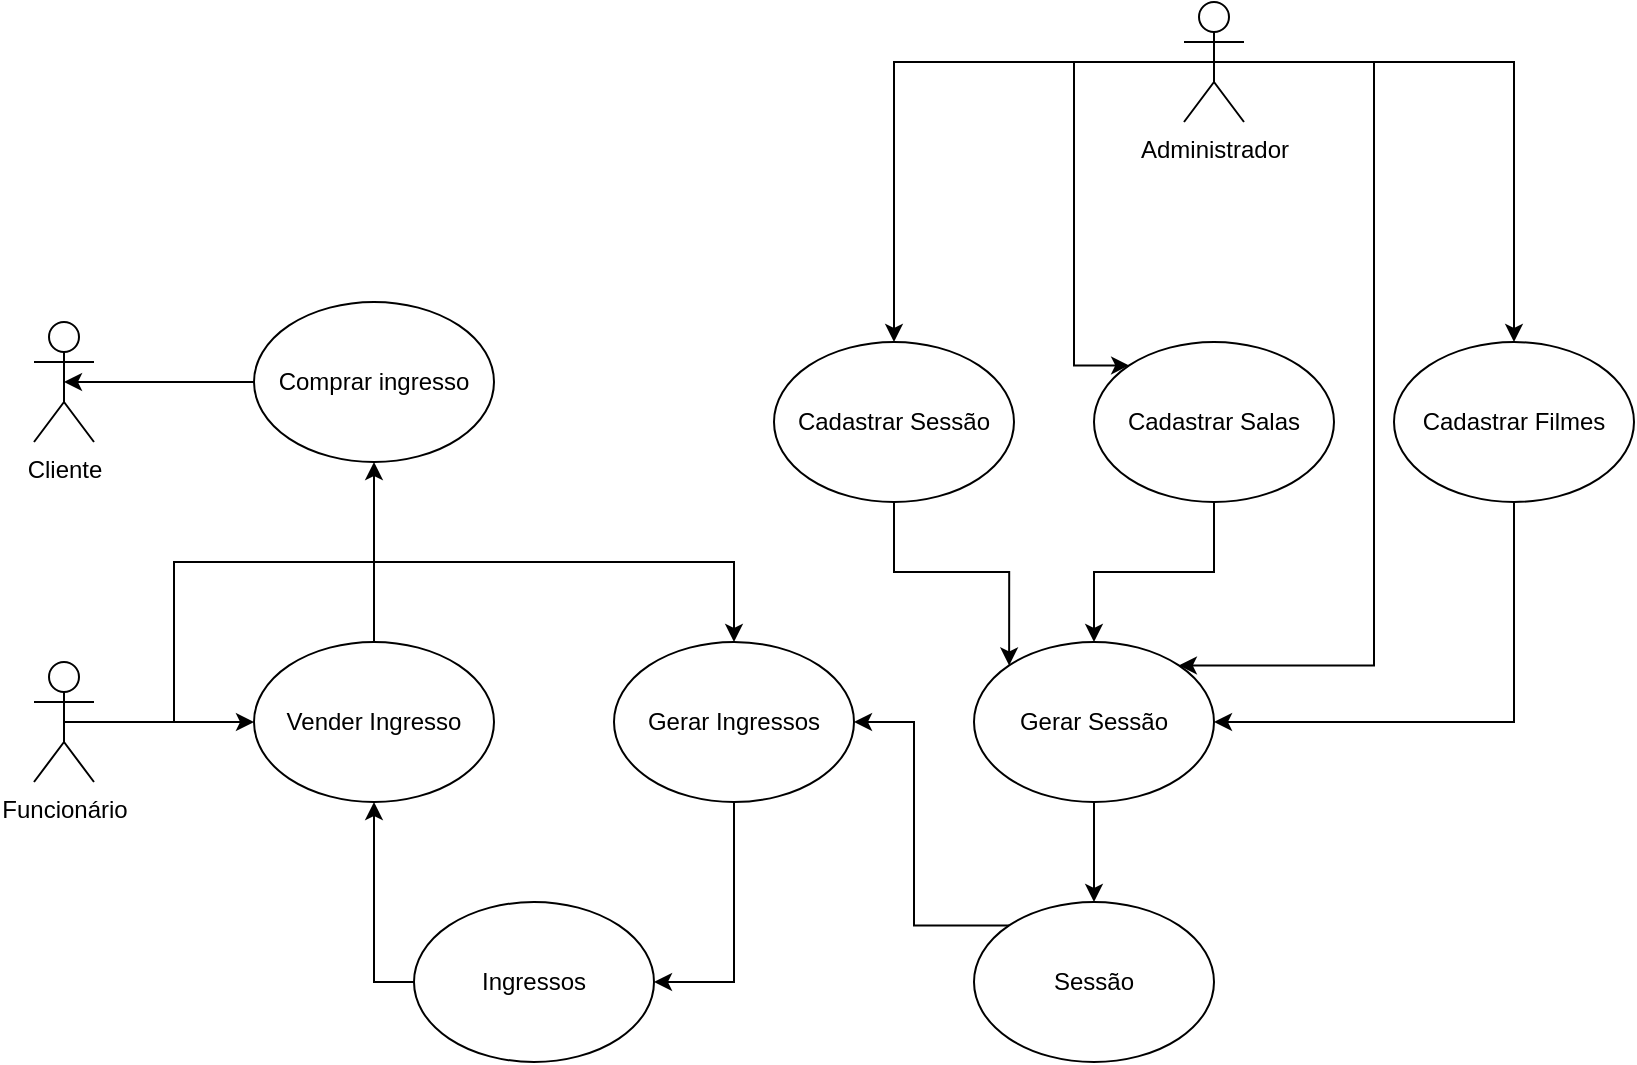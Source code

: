 <mxfile version="20.4.1" type="github">
  <diagram id="dDIxc3fFuJTgbNGQSxml" name="Página-1">
    <mxGraphModel dx="868" dy="1619" grid="1" gridSize="10" guides="1" tooltips="1" connect="1" arrows="1" fold="1" page="1" pageScale="1" pageWidth="827" pageHeight="1169" math="0" shadow="0">
      <root>
        <mxCell id="0" />
        <mxCell id="1" parent="0" />
        <mxCell id="CS69fHlTMQkaBRXKBKbK-1" value="Cliente" style="shape=umlActor;verticalLabelPosition=bottom;verticalAlign=top;html=1;outlineConnect=0;" vertex="1" parent="1">
          <mxGeometry x="20" y="100" width="30" height="60" as="geometry" />
        </mxCell>
        <mxCell id="CS69fHlTMQkaBRXKBKbK-62" style="edgeStyle=orthogonalEdgeStyle;rounded=0;orthogonalLoop=1;jettySize=auto;html=1;exitX=0;exitY=0.5;exitDx=0;exitDy=0;entryX=0.5;entryY=0.5;entryDx=0;entryDy=0;entryPerimeter=0;" edge="1" parent="1" source="CS69fHlTMQkaBRXKBKbK-13" target="CS69fHlTMQkaBRXKBKbK-1">
          <mxGeometry relative="1" as="geometry" />
        </mxCell>
        <mxCell id="CS69fHlTMQkaBRXKBKbK-13" value="Comprar ingresso" style="ellipse;whiteSpace=wrap;html=1;" vertex="1" parent="1">
          <mxGeometry x="130" y="90" width="120" height="80" as="geometry" />
        </mxCell>
        <mxCell id="CS69fHlTMQkaBRXKBKbK-56" style="edgeStyle=orthogonalEdgeStyle;rounded=0;orthogonalLoop=1;jettySize=auto;html=1;exitX=0.5;exitY=1;exitDx=0;exitDy=0;entryX=0.5;entryY=0;entryDx=0;entryDy=0;" edge="1" parent="1" source="CS69fHlTMQkaBRXKBKbK-14" target="CS69fHlTMQkaBRXKBKbK-55">
          <mxGeometry relative="1" as="geometry" />
        </mxCell>
        <mxCell id="CS69fHlTMQkaBRXKBKbK-14" value="Gerar Sessão" style="ellipse;whiteSpace=wrap;html=1;" vertex="1" parent="1">
          <mxGeometry x="490" y="260" width="120" height="80" as="geometry" />
        </mxCell>
        <mxCell id="CS69fHlTMQkaBRXKBKbK-49" style="edgeStyle=orthogonalEdgeStyle;rounded=0;orthogonalLoop=1;jettySize=auto;html=1;exitX=0.5;exitY=1;exitDx=0;exitDy=0;entryX=1;entryY=0.5;entryDx=0;entryDy=0;" edge="1" parent="1" source="CS69fHlTMQkaBRXKBKbK-15" target="CS69fHlTMQkaBRXKBKbK-14">
          <mxGeometry relative="1" as="geometry" />
        </mxCell>
        <mxCell id="CS69fHlTMQkaBRXKBKbK-15" value="Cadastrar Filmes" style="ellipse;whiteSpace=wrap;html=1;" vertex="1" parent="1">
          <mxGeometry x="700" y="110" width="120" height="80" as="geometry" />
        </mxCell>
        <mxCell id="CS69fHlTMQkaBRXKBKbK-34" style="edgeStyle=orthogonalEdgeStyle;rounded=0;orthogonalLoop=1;jettySize=auto;html=1;exitX=0.5;exitY=0.5;exitDx=0;exitDy=0;exitPerimeter=0;entryX=0;entryY=0.5;entryDx=0;entryDy=0;" edge="1" parent="1" source="CS69fHlTMQkaBRXKBKbK-17" target="CS69fHlTMQkaBRXKBKbK-28">
          <mxGeometry relative="1" as="geometry" />
        </mxCell>
        <mxCell id="CS69fHlTMQkaBRXKBKbK-61" style="edgeStyle=orthogonalEdgeStyle;rounded=0;orthogonalLoop=1;jettySize=auto;html=1;exitX=0.5;exitY=0.5;exitDx=0;exitDy=0;exitPerimeter=0;entryX=0.5;entryY=0;entryDx=0;entryDy=0;" edge="1" parent="1" source="CS69fHlTMQkaBRXKBKbK-17" target="CS69fHlTMQkaBRXKBKbK-30">
          <mxGeometry relative="1" as="geometry">
            <mxPoint x="90" y="230" as="targetPoint" />
            <Array as="points">
              <mxPoint x="90" y="300" />
              <mxPoint x="90" y="220" />
              <mxPoint x="370" y="220" />
            </Array>
          </mxGeometry>
        </mxCell>
        <mxCell id="CS69fHlTMQkaBRXKBKbK-17" value="Funcionário&lt;br&gt;" style="shape=umlActor;verticalLabelPosition=bottom;verticalAlign=top;html=1;outlineConnect=0;" vertex="1" parent="1">
          <mxGeometry x="20" y="270" width="30" height="60" as="geometry" />
        </mxCell>
        <mxCell id="CS69fHlTMQkaBRXKBKbK-42" style="edgeStyle=orthogonalEdgeStyle;rounded=0;orthogonalLoop=1;jettySize=auto;html=1;exitX=0.5;exitY=0.5;exitDx=0;exitDy=0;exitPerimeter=0;entryX=0.5;entryY=0;entryDx=0;entryDy=0;" edge="1" parent="1" source="CS69fHlTMQkaBRXKBKbK-18" target="CS69fHlTMQkaBRXKBKbK-29">
          <mxGeometry relative="1" as="geometry" />
        </mxCell>
        <mxCell id="CS69fHlTMQkaBRXKBKbK-44" style="edgeStyle=orthogonalEdgeStyle;rounded=0;orthogonalLoop=1;jettySize=auto;html=1;exitX=0.5;exitY=0.5;exitDx=0;exitDy=0;exitPerimeter=0;entryX=0.5;entryY=0;entryDx=0;entryDy=0;" edge="1" parent="1" source="CS69fHlTMQkaBRXKBKbK-18" target="CS69fHlTMQkaBRXKBKbK-15">
          <mxGeometry relative="1" as="geometry" />
        </mxCell>
        <mxCell id="CS69fHlTMQkaBRXKBKbK-51" style="edgeStyle=orthogonalEdgeStyle;rounded=0;orthogonalLoop=1;jettySize=auto;html=1;exitX=0.5;exitY=0.5;exitDx=0;exitDy=0;exitPerimeter=0;entryX=0;entryY=0;entryDx=0;entryDy=0;" edge="1" parent="1" source="CS69fHlTMQkaBRXKBKbK-18" target="CS69fHlTMQkaBRXKBKbK-19">
          <mxGeometry relative="1" as="geometry">
            <Array as="points">
              <mxPoint x="540" y="-30" />
              <mxPoint x="540" y="122" />
            </Array>
          </mxGeometry>
        </mxCell>
        <mxCell id="CS69fHlTMQkaBRXKBKbK-53" style="edgeStyle=orthogonalEdgeStyle;rounded=0;orthogonalLoop=1;jettySize=auto;html=1;exitX=0.5;exitY=0.5;exitDx=0;exitDy=0;exitPerimeter=0;entryX=1;entryY=0;entryDx=0;entryDy=0;" edge="1" parent="1" source="CS69fHlTMQkaBRXKBKbK-18" target="CS69fHlTMQkaBRXKBKbK-14">
          <mxGeometry relative="1" as="geometry">
            <mxPoint x="690" y="250" as="targetPoint" />
            <Array as="points">
              <mxPoint x="690" y="-30" />
              <mxPoint x="690" y="272" />
            </Array>
          </mxGeometry>
        </mxCell>
        <mxCell id="CS69fHlTMQkaBRXKBKbK-18" value="Administrador" style="shape=umlActor;verticalLabelPosition=bottom;verticalAlign=top;html=1;outlineConnect=0;" vertex="1" parent="1">
          <mxGeometry x="595" y="-60" width="30" height="60" as="geometry" />
        </mxCell>
        <mxCell id="CS69fHlTMQkaBRXKBKbK-48" style="edgeStyle=orthogonalEdgeStyle;rounded=0;orthogonalLoop=1;jettySize=auto;html=1;exitX=0.5;exitY=1;exitDx=0;exitDy=0;entryX=0.5;entryY=0;entryDx=0;entryDy=0;" edge="1" parent="1" source="CS69fHlTMQkaBRXKBKbK-19" target="CS69fHlTMQkaBRXKBKbK-14">
          <mxGeometry relative="1" as="geometry" />
        </mxCell>
        <mxCell id="CS69fHlTMQkaBRXKBKbK-19" value="Cadastrar Salas" style="ellipse;whiteSpace=wrap;html=1;" vertex="1" parent="1">
          <mxGeometry x="550" y="110" width="120" height="80" as="geometry" />
        </mxCell>
        <mxCell id="CS69fHlTMQkaBRXKBKbK-35" style="edgeStyle=orthogonalEdgeStyle;rounded=0;orthogonalLoop=1;jettySize=auto;html=1;exitX=0.5;exitY=0;exitDx=0;exitDy=0;entryX=0.5;entryY=1;entryDx=0;entryDy=0;" edge="1" parent="1" source="CS69fHlTMQkaBRXKBKbK-28" target="CS69fHlTMQkaBRXKBKbK-13">
          <mxGeometry relative="1" as="geometry" />
        </mxCell>
        <mxCell id="CS69fHlTMQkaBRXKBKbK-28" value="Vender Ingresso" style="ellipse;whiteSpace=wrap;html=1;" vertex="1" parent="1">
          <mxGeometry x="130" y="260" width="120" height="80" as="geometry" />
        </mxCell>
        <mxCell id="CS69fHlTMQkaBRXKBKbK-47" style="edgeStyle=orthogonalEdgeStyle;rounded=0;orthogonalLoop=1;jettySize=auto;html=1;exitX=0.5;exitY=1;exitDx=0;exitDy=0;entryX=0;entryY=0;entryDx=0;entryDy=0;" edge="1" parent="1" source="CS69fHlTMQkaBRXKBKbK-29" target="CS69fHlTMQkaBRXKBKbK-14">
          <mxGeometry relative="1" as="geometry" />
        </mxCell>
        <mxCell id="CS69fHlTMQkaBRXKBKbK-29" value="Cadastrar Sessão" style="ellipse;whiteSpace=wrap;html=1;" vertex="1" parent="1">
          <mxGeometry x="390" y="110" width="120" height="80" as="geometry" />
        </mxCell>
        <mxCell id="CS69fHlTMQkaBRXKBKbK-59" style="edgeStyle=orthogonalEdgeStyle;rounded=0;orthogonalLoop=1;jettySize=auto;html=1;exitX=0.5;exitY=1;exitDx=0;exitDy=0;entryX=1;entryY=0.5;entryDx=0;entryDy=0;" edge="1" parent="1" source="CS69fHlTMQkaBRXKBKbK-30" target="CS69fHlTMQkaBRXKBKbK-58">
          <mxGeometry relative="1" as="geometry" />
        </mxCell>
        <mxCell id="CS69fHlTMQkaBRXKBKbK-30" value="Gerar Ingressos" style="ellipse;whiteSpace=wrap;html=1;" vertex="1" parent="1">
          <mxGeometry x="310" y="260" width="120" height="80" as="geometry" />
        </mxCell>
        <mxCell id="CS69fHlTMQkaBRXKBKbK-57" style="edgeStyle=orthogonalEdgeStyle;rounded=0;orthogonalLoop=1;jettySize=auto;html=1;exitX=0;exitY=0;exitDx=0;exitDy=0;entryX=1;entryY=0.5;entryDx=0;entryDy=0;" edge="1" parent="1" source="CS69fHlTMQkaBRXKBKbK-55" target="CS69fHlTMQkaBRXKBKbK-30">
          <mxGeometry relative="1" as="geometry" />
        </mxCell>
        <mxCell id="CS69fHlTMQkaBRXKBKbK-55" value="Sessão" style="ellipse;whiteSpace=wrap;html=1;" vertex="1" parent="1">
          <mxGeometry x="490" y="390" width="120" height="80" as="geometry" />
        </mxCell>
        <mxCell id="CS69fHlTMQkaBRXKBKbK-60" style="edgeStyle=orthogonalEdgeStyle;rounded=0;orthogonalLoop=1;jettySize=auto;html=1;exitX=0;exitY=0.5;exitDx=0;exitDy=0;entryX=0.5;entryY=1;entryDx=0;entryDy=0;" edge="1" parent="1" source="CS69fHlTMQkaBRXKBKbK-58" target="CS69fHlTMQkaBRXKBKbK-28">
          <mxGeometry relative="1" as="geometry" />
        </mxCell>
        <mxCell id="CS69fHlTMQkaBRXKBKbK-58" value="Ingressos" style="ellipse;whiteSpace=wrap;html=1;" vertex="1" parent="1">
          <mxGeometry x="210" y="390" width="120" height="80" as="geometry" />
        </mxCell>
      </root>
    </mxGraphModel>
  </diagram>
</mxfile>
